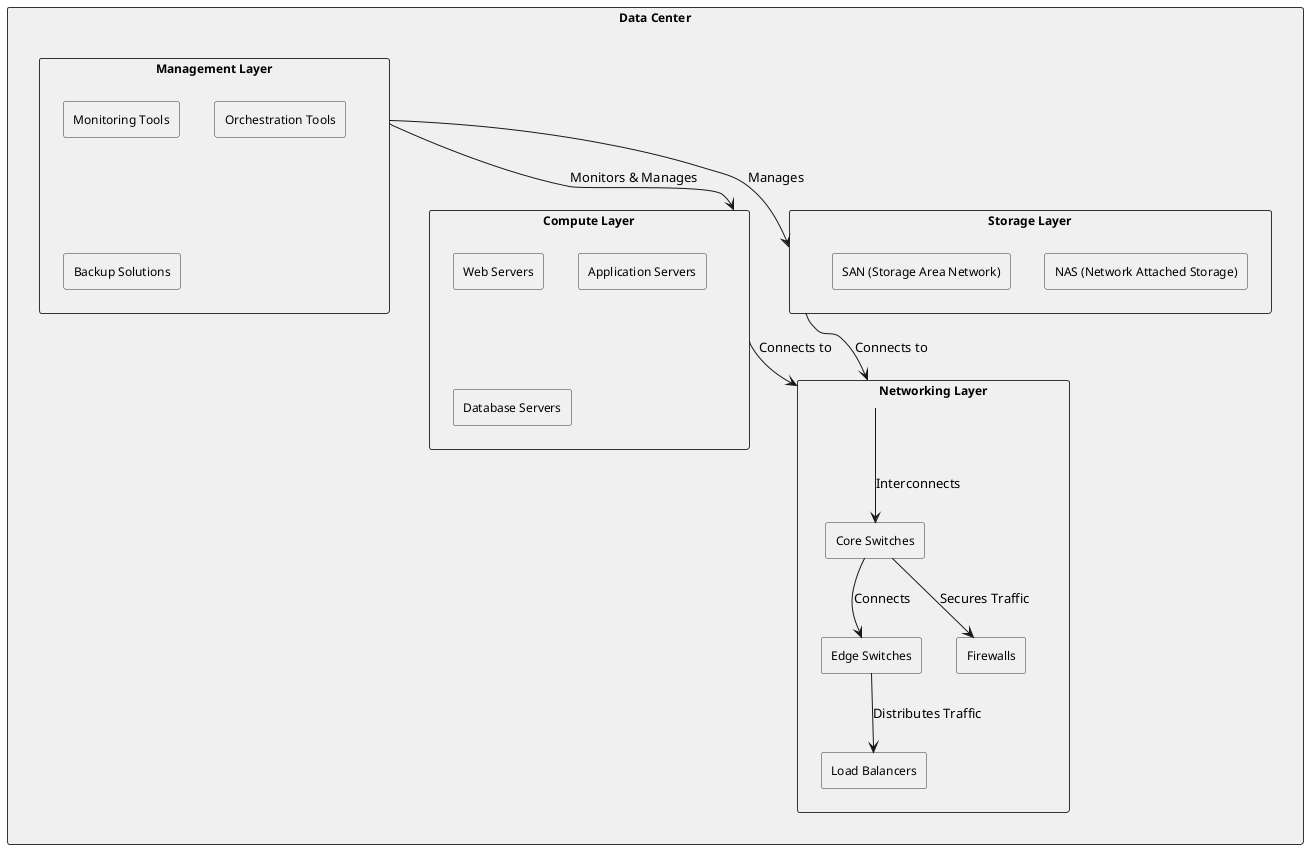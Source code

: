 @startuml
skinparam rectangle {
  BackgroundColor #F0F0F0
  BorderColor #333333
  FontSize 12
}

rectangle "Data Center" as dc {
  
  rectangle "Compute Layer" as compute {
    rectangle "Web Servers" as web
    rectangle "Application Servers" as app
    rectangle "Database Servers" as db
  }

  rectangle "Storage Layer" as storage {
    rectangle "NAS (Network Attached Storage)" as nas
    rectangle "SAN (Storage Area Network)" as san
  }

  rectangle "Networking Layer" as networking {
    rectangle "Core Switches" as core_switch
    rectangle "Edge Switches" as edge_switch
    rectangle "Firewalls" as firewalls
    rectangle "Load Balancers" as load_balancers
  }

  rectangle "Management Layer" as management {
    rectangle "Monitoring Tools" as monitoring
    rectangle "Orchestration Tools" as orchestration
    rectangle "Backup Solutions" as backup
  }

}

compute --> networking : "Connects to"
storage --> networking : "Connects to"
management --> compute : "Monitors & Manages"
management --> storage : "Manages"
networking --> core_switch : "Interconnects"
core_switch --> edge_switch : "Connects"
edge_switch --> load_balancers : "Distributes Traffic"
core_switch --> firewalls : "Secures Traffic"

@enduml